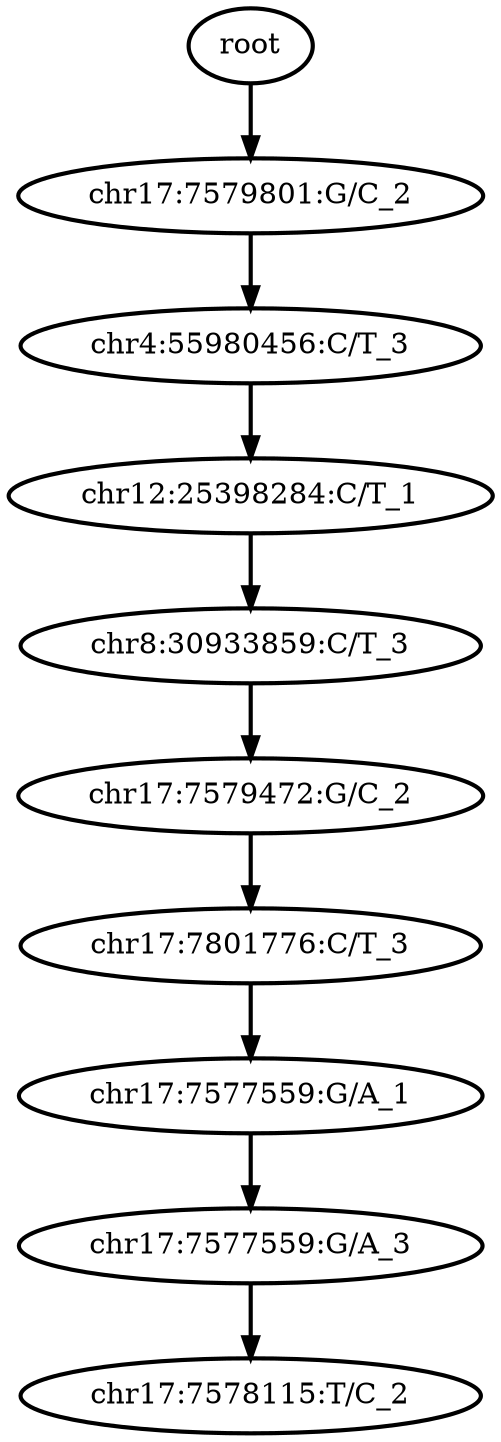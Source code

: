 digraph N {
	overlap="false"
	rankdir="TB"
	0 [label="root", style="bold"];
	1 [label="chr17:7579801:G/C_2", style="bold"];
	2 [label="chr4:55980456:C/T_3", style="bold"];
	3 [label="chr12:25398284:C/T_1", style="bold"];
	4 [label="chr8:30933859:C/T_3", style="bold"];
	5 [label="chr17:7579472:G/C_2", style="bold"];
	6 [label="chr17:7801776:C/T_3", style="bold"];
	7 [label="chr17:7577559:G/A_1", style="bold"];
	8 [label="chr17:7577559:G/A_3", style="bold"];
	9 [label="chr17:7578115:T/C_2", style="bold"];
	0 -> 1 [style="bold"];
	1 -> 2 [style="bold"];
	2 -> 3 [style="bold"];
	3 -> 4 [style="bold"];
	4 -> 5 [style="bold"];
	5 -> 6 [style="bold"];
	6 -> 7 [style="bold"];
	7 -> 8 [style="bold"];
	8 -> 9 [style="bold"];
}